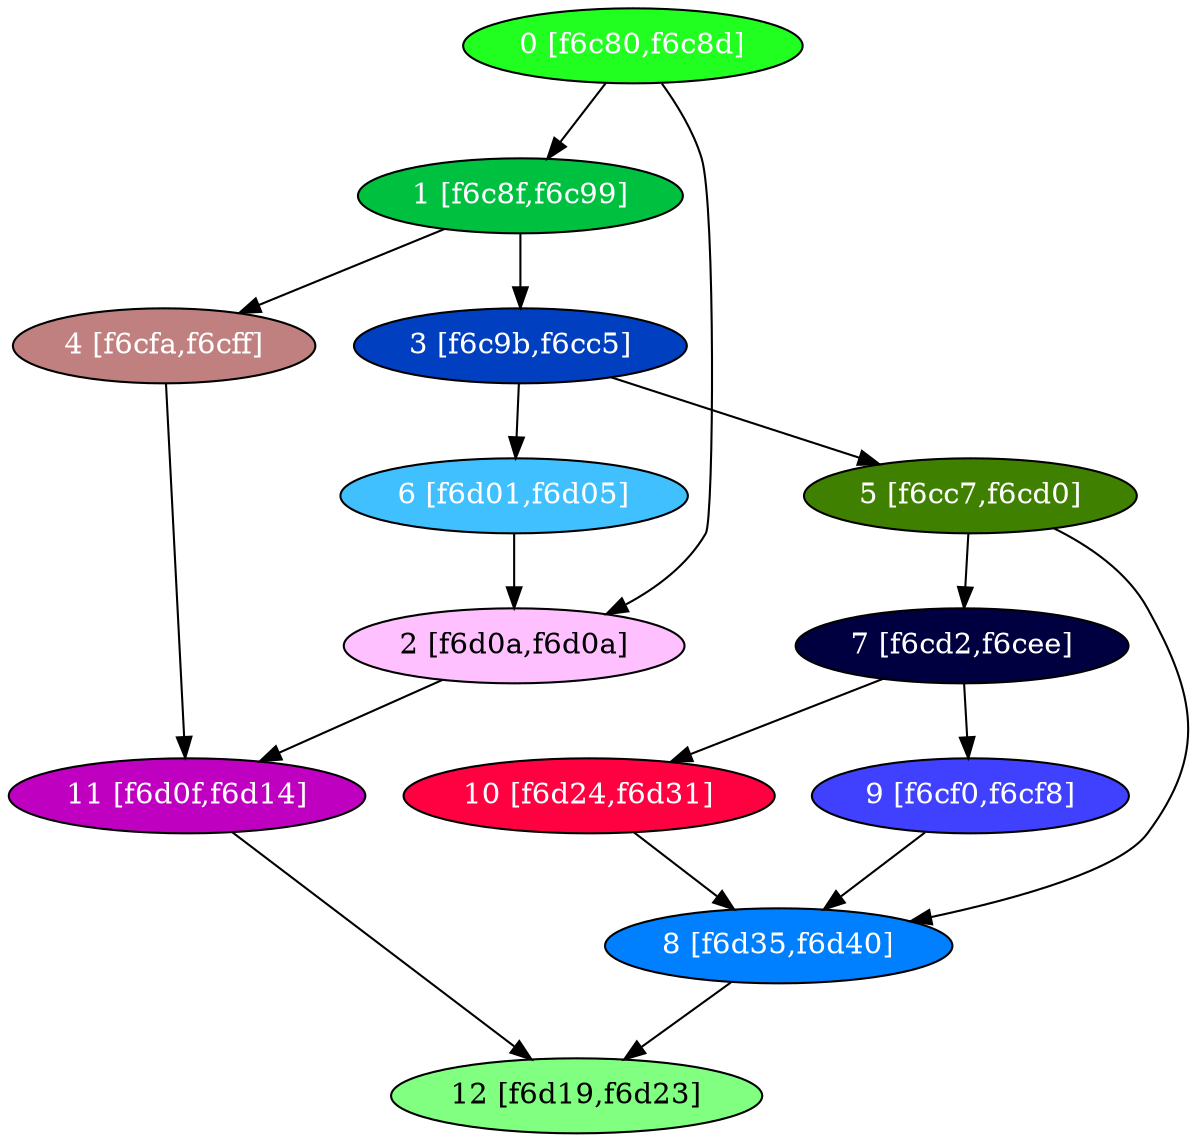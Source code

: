 diGraph libnss3{
	libnss3_0  [style=filled fillcolor="#20FF20" fontcolor="#ffffff" shape=oval label="0 [f6c80,f6c8d]"]
	libnss3_1  [style=filled fillcolor="#00C040" fontcolor="#ffffff" shape=oval label="1 [f6c8f,f6c99]"]
	libnss3_2  [style=filled fillcolor="#FFC0FF" fontcolor="#000000" shape=oval label="2 [f6d0a,f6d0a]"]
	libnss3_3  [style=filled fillcolor="#0040C0" fontcolor="#ffffff" shape=oval label="3 [f6c9b,f6cc5]"]
	libnss3_4  [style=filled fillcolor="#C08080" fontcolor="#ffffff" shape=oval label="4 [f6cfa,f6cff]"]
	libnss3_5  [style=filled fillcolor="#408000" fontcolor="#ffffff" shape=oval label="5 [f6cc7,f6cd0]"]
	libnss3_6  [style=filled fillcolor="#40C0FF" fontcolor="#ffffff" shape=oval label="6 [f6d01,f6d05]"]
	libnss3_7  [style=filled fillcolor="#000040" fontcolor="#ffffff" shape=oval label="7 [f6cd2,f6cee]"]
	libnss3_8  [style=filled fillcolor="#0080FF" fontcolor="#ffffff" shape=oval label="8 [f6d35,f6d40]"]
	libnss3_9  [style=filled fillcolor="#4040FF" fontcolor="#ffffff" shape=oval label="9 [f6cf0,f6cf8]"]
	libnss3_a  [style=filled fillcolor="#FF0040" fontcolor="#ffffff" shape=oval label="10 [f6d24,f6d31]"]
	libnss3_b  [style=filled fillcolor="#C000C0" fontcolor="#ffffff" shape=oval label="11 [f6d0f,f6d14]"]
	libnss3_c  [style=filled fillcolor="#80FF80" fontcolor="#000000" shape=oval label="12 [f6d19,f6d23]"]

	libnss3_0 -> libnss3_1
	libnss3_0 -> libnss3_2
	libnss3_1 -> libnss3_3
	libnss3_1 -> libnss3_4
	libnss3_2 -> libnss3_b
	libnss3_3 -> libnss3_5
	libnss3_3 -> libnss3_6
	libnss3_4 -> libnss3_b
	libnss3_5 -> libnss3_7
	libnss3_5 -> libnss3_8
	libnss3_6 -> libnss3_2
	libnss3_7 -> libnss3_9
	libnss3_7 -> libnss3_a
	libnss3_8 -> libnss3_c
	libnss3_9 -> libnss3_8
	libnss3_a -> libnss3_8
	libnss3_b -> libnss3_c
}